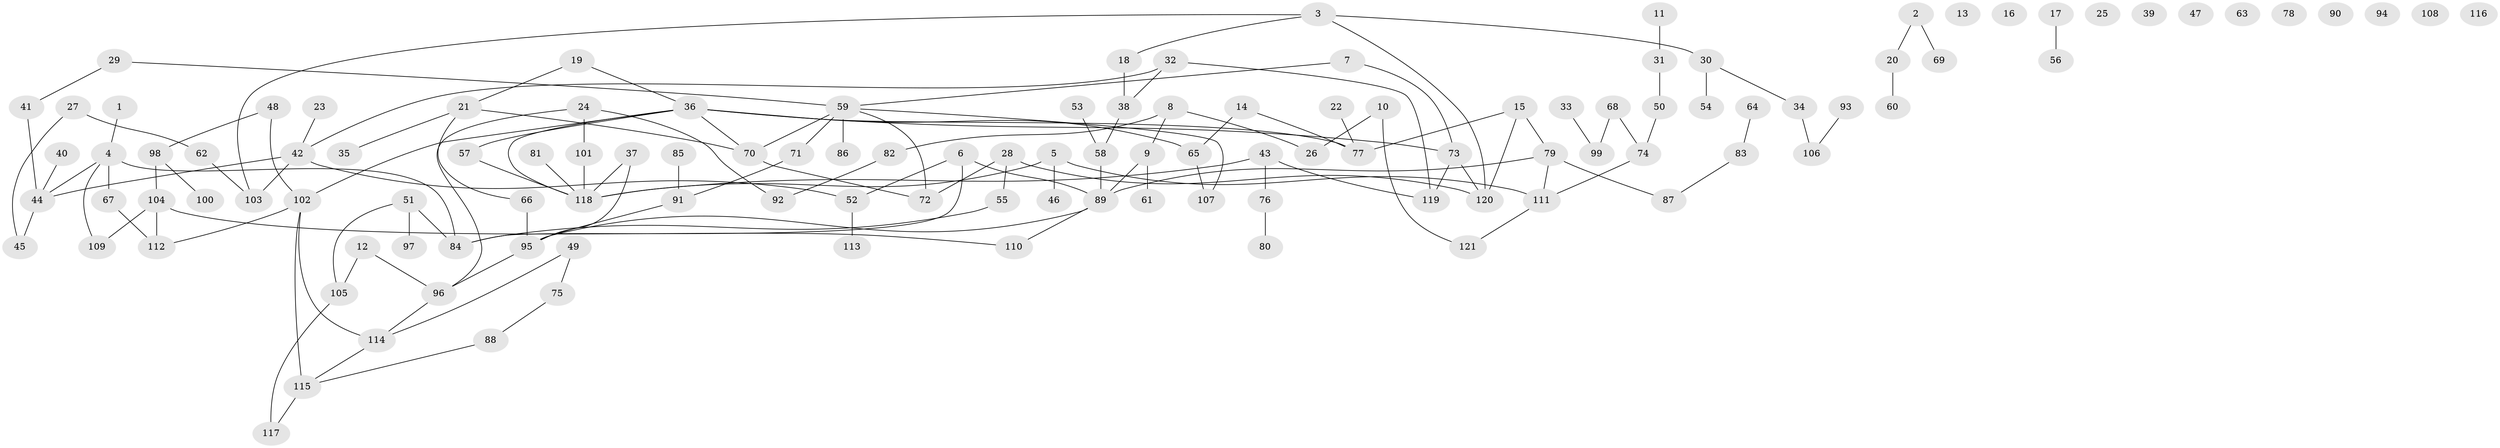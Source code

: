 // coarse degree distribution, {1: 0.21176470588235294, 2: 0.29411764705882354, 6: 0.058823529411764705, 5: 0.047058823529411764, 3: 0.1411764705882353, 0: 0.1411764705882353, 4: 0.07058823529411765, 9: 0.011764705882352941, 7: 0.011764705882352941, 8: 0.011764705882352941}
// Generated by graph-tools (version 1.1) at 2025/41/03/06/25 10:41:19]
// undirected, 121 vertices, 140 edges
graph export_dot {
graph [start="1"]
  node [color=gray90,style=filled];
  1;
  2;
  3;
  4;
  5;
  6;
  7;
  8;
  9;
  10;
  11;
  12;
  13;
  14;
  15;
  16;
  17;
  18;
  19;
  20;
  21;
  22;
  23;
  24;
  25;
  26;
  27;
  28;
  29;
  30;
  31;
  32;
  33;
  34;
  35;
  36;
  37;
  38;
  39;
  40;
  41;
  42;
  43;
  44;
  45;
  46;
  47;
  48;
  49;
  50;
  51;
  52;
  53;
  54;
  55;
  56;
  57;
  58;
  59;
  60;
  61;
  62;
  63;
  64;
  65;
  66;
  67;
  68;
  69;
  70;
  71;
  72;
  73;
  74;
  75;
  76;
  77;
  78;
  79;
  80;
  81;
  82;
  83;
  84;
  85;
  86;
  87;
  88;
  89;
  90;
  91;
  92;
  93;
  94;
  95;
  96;
  97;
  98;
  99;
  100;
  101;
  102;
  103;
  104;
  105;
  106;
  107;
  108;
  109;
  110;
  111;
  112;
  113;
  114;
  115;
  116;
  117;
  118;
  119;
  120;
  121;
  1 -- 4;
  2 -- 20;
  2 -- 69;
  3 -- 18;
  3 -- 30;
  3 -- 103;
  3 -- 120;
  4 -- 44;
  4 -- 67;
  4 -- 84;
  4 -- 109;
  5 -- 46;
  5 -- 111;
  5 -- 118;
  6 -- 52;
  6 -- 84;
  6 -- 89;
  7 -- 59;
  7 -- 73;
  8 -- 9;
  8 -- 26;
  8 -- 82;
  9 -- 61;
  9 -- 89;
  10 -- 26;
  10 -- 121;
  11 -- 31;
  12 -- 96;
  12 -- 105;
  14 -- 65;
  14 -- 77;
  15 -- 77;
  15 -- 79;
  15 -- 120;
  17 -- 56;
  18 -- 38;
  19 -- 21;
  19 -- 36;
  20 -- 60;
  21 -- 35;
  21 -- 66;
  21 -- 70;
  22 -- 77;
  23 -- 42;
  24 -- 92;
  24 -- 96;
  24 -- 101;
  27 -- 45;
  27 -- 62;
  28 -- 55;
  28 -- 72;
  28 -- 120;
  29 -- 41;
  29 -- 59;
  30 -- 34;
  30 -- 54;
  31 -- 50;
  32 -- 38;
  32 -- 42;
  32 -- 119;
  33 -- 99;
  34 -- 106;
  36 -- 57;
  36 -- 65;
  36 -- 70;
  36 -- 73;
  36 -- 77;
  36 -- 102;
  36 -- 118;
  37 -- 95;
  37 -- 118;
  38 -- 58;
  40 -- 44;
  41 -- 44;
  42 -- 44;
  42 -- 52;
  42 -- 103;
  43 -- 76;
  43 -- 118;
  43 -- 119;
  44 -- 45;
  48 -- 98;
  48 -- 102;
  49 -- 75;
  49 -- 114;
  50 -- 74;
  51 -- 84;
  51 -- 97;
  51 -- 105;
  52 -- 113;
  53 -- 58;
  55 -- 84;
  57 -- 118;
  58 -- 89;
  59 -- 70;
  59 -- 71;
  59 -- 72;
  59 -- 86;
  59 -- 107;
  62 -- 103;
  64 -- 83;
  65 -- 107;
  66 -- 95;
  67 -- 112;
  68 -- 74;
  68 -- 99;
  70 -- 72;
  71 -- 91;
  73 -- 119;
  73 -- 120;
  74 -- 111;
  75 -- 88;
  76 -- 80;
  79 -- 87;
  79 -- 89;
  79 -- 111;
  81 -- 118;
  82 -- 92;
  83 -- 87;
  85 -- 91;
  88 -- 115;
  89 -- 95;
  89 -- 110;
  91 -- 95;
  93 -- 106;
  95 -- 96;
  96 -- 114;
  98 -- 100;
  98 -- 104;
  101 -- 118;
  102 -- 112;
  102 -- 114;
  102 -- 115;
  104 -- 109;
  104 -- 110;
  104 -- 112;
  105 -- 117;
  111 -- 121;
  114 -- 115;
  115 -- 117;
}
